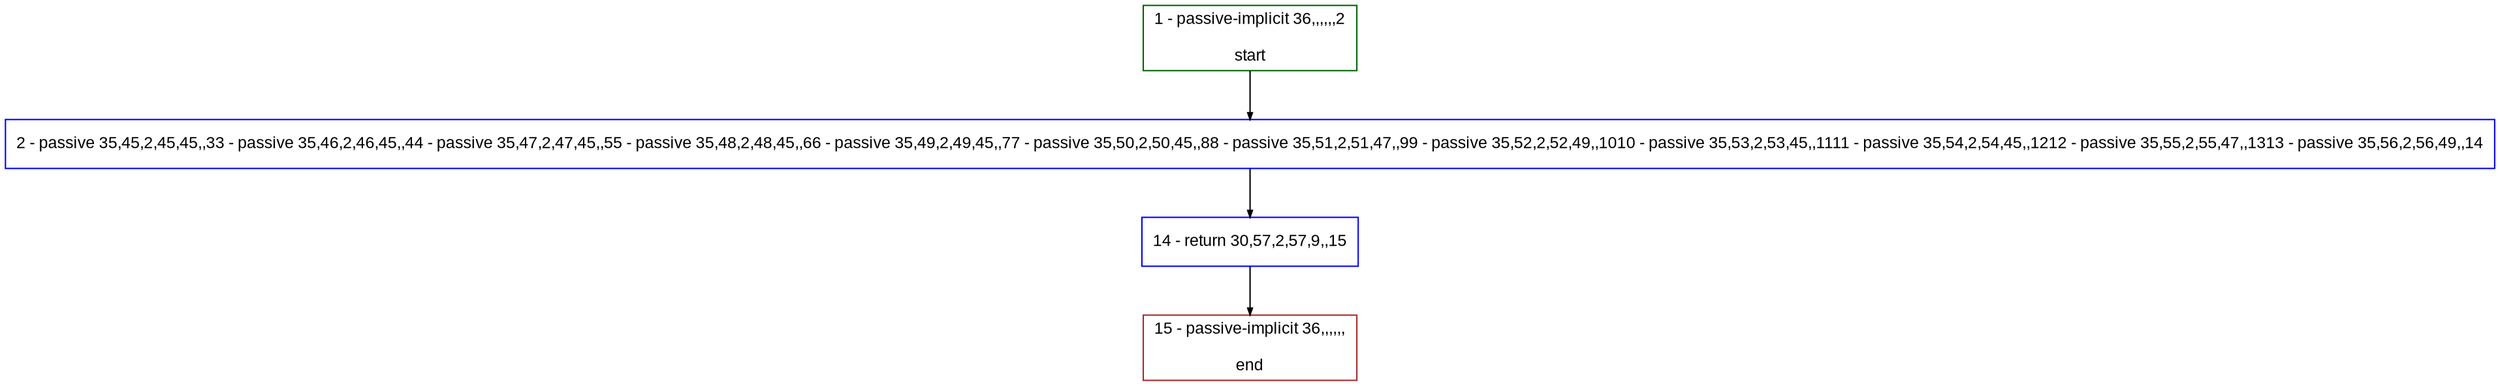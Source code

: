 digraph "" {
  graph [bgcolor="white", fillcolor="#FFFFCC", pack="true", packmode="clust", fontname="Arial", label="", fontsize="12", compound="true", style="rounded,filled"];
  node [node_initialized="no", fillcolor="white", fontname="Arial", label="", color="grey", fontsize="12", fixedsize="false", compound="true", shape="rectangle", style="filled"];
  edge [arrowtail="none", lhead="", fontcolor="black", fontname="Arial", label="", color="black", fontsize="12", arrowhead="normal", arrowsize="0.5", compound="true", ltail="", dir="forward"];
  __N1 [fillcolor="#ffffff", label="2 - passive 35,45,2,45,45,,33 - passive 35,46,2,46,45,,44 - passive 35,47,2,47,45,,55 - passive 35,48,2,48,45,,66 - passive 35,49,2,49,45,,77 - passive 35,50,2,50,45,,88 - passive 35,51,2,51,47,,99 - passive 35,52,2,52,49,,1010 - passive 35,53,2,53,45,,1111 - passive 35,54,2,54,45,,1212 - passive 35,55,2,55,47,,1313 - passive 35,56,2,56,49,,14", color="#0000ff", shape="box", style="filled"];
  __N2 [fillcolor="#ffffff", label="1 - passive-implicit 36,,,,,,2\n\nstart", color="#006400", shape="box", style="filled"];
  __N3 [fillcolor="#ffffff", label="14 - return 30,57,2,57,9,,15", color="#0000ff", shape="box", style="filled"];
  __N4 [fillcolor="#ffffff", label="15 - passive-implicit 36,,,,,,\n\nend", color="#a52a2a", shape="box", style="filled"];
  __N2 -> __N1 [arrowtail="none", color="#000000", label="", arrowhead="normal", dir="forward"];
  __N1 -> __N3 [arrowtail="none", color="#000000", label="", arrowhead="normal", dir="forward"];
  __N3 -> __N4 [arrowtail="none", color="#000000", label="", arrowhead="normal", dir="forward"];
}

